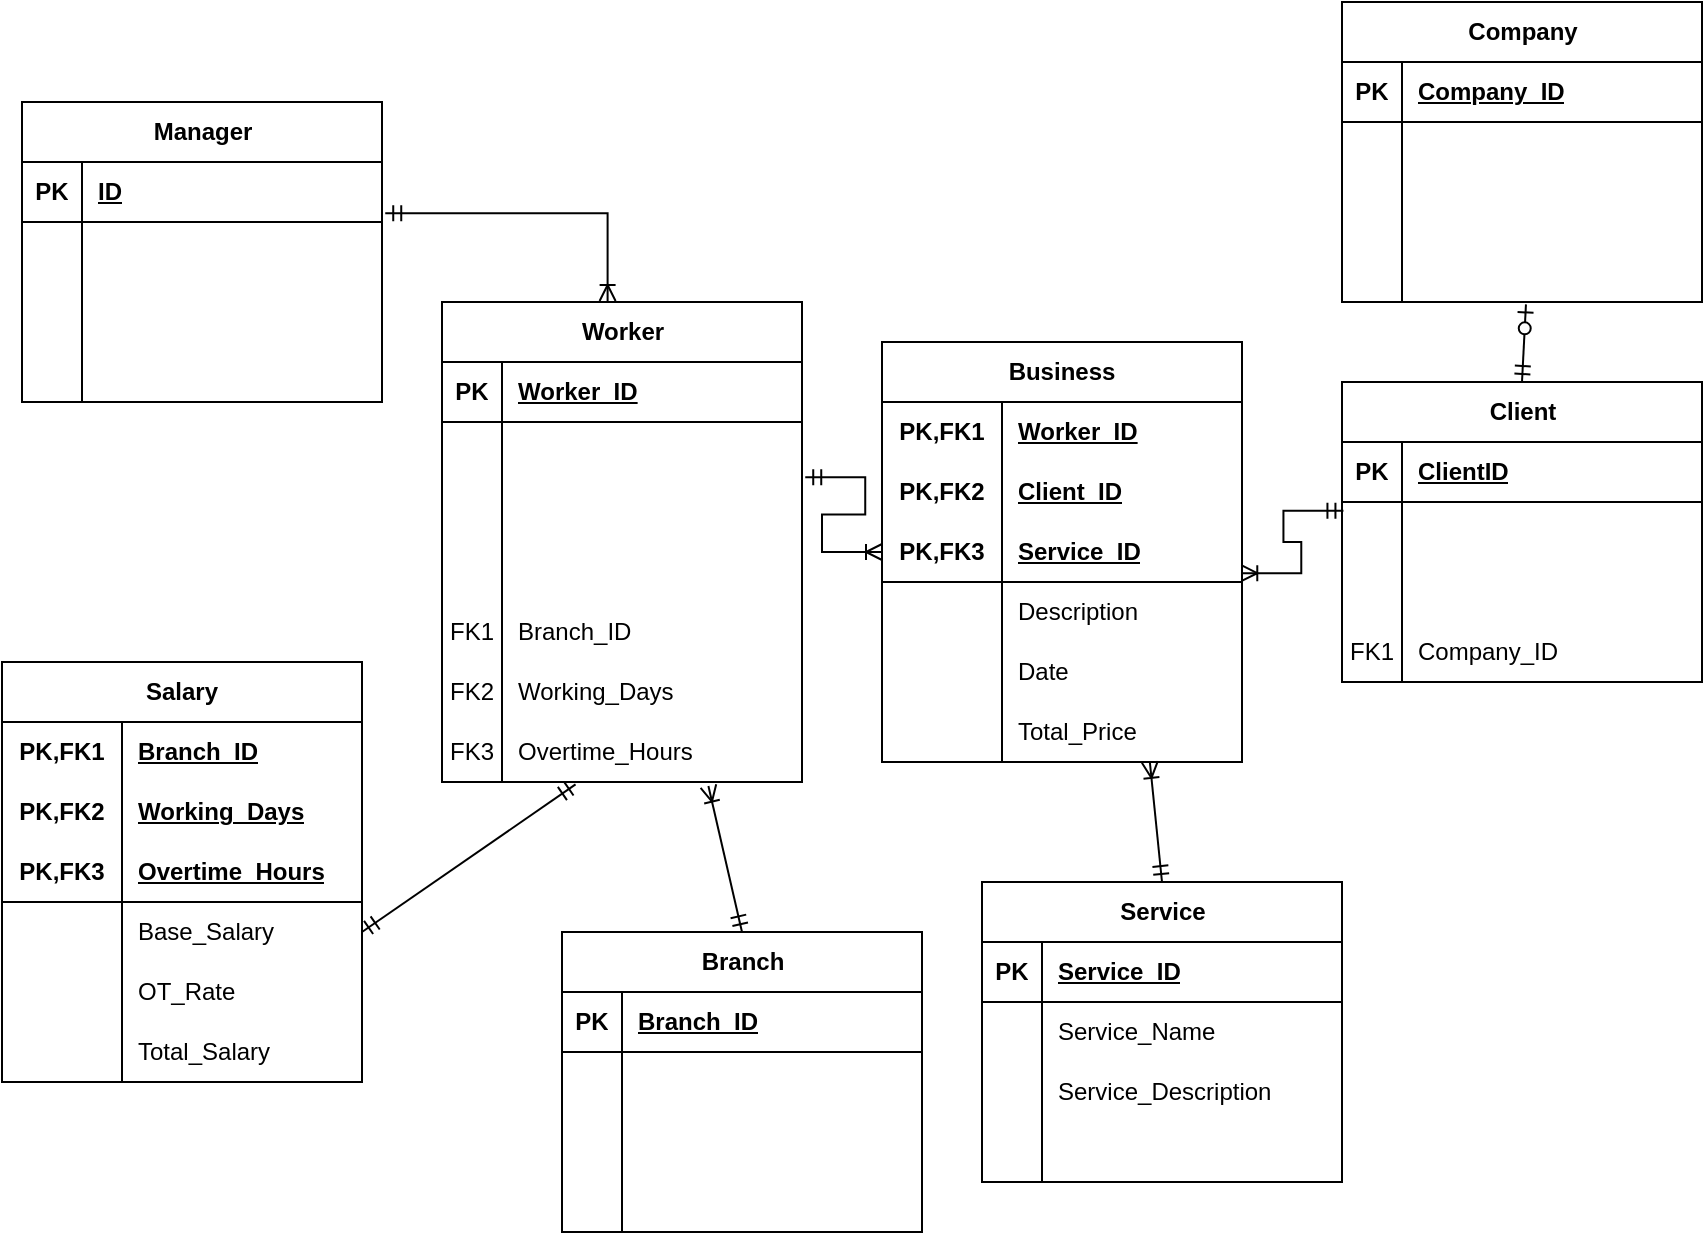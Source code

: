 <mxfile version="24.8.4">
  <diagram name="Page-1" id="Xtu3B8jYzkA0B2iv7Xxa">
    <mxGraphModel dx="1050" dy="522" grid="1" gridSize="10" guides="1" tooltips="1" connect="1" arrows="1" fold="1" page="1" pageScale="1" pageWidth="850" pageHeight="1100" math="0" shadow="0">
      <root>
        <mxCell id="0" />
        <mxCell id="1" parent="0" />
        <mxCell id="BrPfpN-Gfgra5XkNVzmu-1" value="Business" style="shape=table;startSize=30;container=1;collapsible=1;childLayout=tableLayout;fixedRows=1;rowLines=0;fontStyle=1;align=center;resizeLast=1;html=1;whiteSpace=wrap;" vertex="1" parent="1">
          <mxGeometry x="440" y="180" width="180" height="210" as="geometry" />
        </mxCell>
        <mxCell id="BrPfpN-Gfgra5XkNVzmu-2" value="" style="shape=tableRow;horizontal=0;startSize=0;swimlaneHead=0;swimlaneBody=0;fillColor=none;collapsible=0;dropTarget=0;points=[[0,0.5],[1,0.5]];portConstraint=eastwest;top=0;left=0;right=0;bottom=0;html=1;" vertex="1" parent="BrPfpN-Gfgra5XkNVzmu-1">
          <mxGeometry y="30" width="180" height="30" as="geometry" />
        </mxCell>
        <mxCell id="BrPfpN-Gfgra5XkNVzmu-3" value="PK,FK1" style="shape=partialRectangle;connectable=0;fillColor=none;top=0;left=0;bottom=0;right=0;fontStyle=1;overflow=hidden;html=1;whiteSpace=wrap;" vertex="1" parent="BrPfpN-Gfgra5XkNVzmu-2">
          <mxGeometry width="60" height="30" as="geometry">
            <mxRectangle width="60" height="30" as="alternateBounds" />
          </mxGeometry>
        </mxCell>
        <mxCell id="BrPfpN-Gfgra5XkNVzmu-4" value="Worker_ID" style="shape=partialRectangle;connectable=0;fillColor=none;top=0;left=0;bottom=0;right=0;align=left;spacingLeft=6;fontStyle=5;overflow=hidden;html=1;whiteSpace=wrap;" vertex="1" parent="BrPfpN-Gfgra5XkNVzmu-2">
          <mxGeometry x="60" width="120" height="30" as="geometry">
            <mxRectangle width="120" height="30" as="alternateBounds" />
          </mxGeometry>
        </mxCell>
        <mxCell id="BrPfpN-Gfgra5XkNVzmu-27" value="" style="shape=tableRow;horizontal=0;startSize=0;swimlaneHead=0;swimlaneBody=0;fillColor=none;collapsible=0;dropTarget=0;points=[[0,0.5],[1,0.5]];portConstraint=eastwest;top=0;left=0;right=0;bottom=0;html=1;" vertex="1" parent="BrPfpN-Gfgra5XkNVzmu-1">
          <mxGeometry y="60" width="180" height="30" as="geometry" />
        </mxCell>
        <mxCell id="BrPfpN-Gfgra5XkNVzmu-28" value="PK,FK2" style="shape=partialRectangle;connectable=0;fillColor=none;top=0;left=0;bottom=0;right=0;fontStyle=1;overflow=hidden;html=1;whiteSpace=wrap;" vertex="1" parent="BrPfpN-Gfgra5XkNVzmu-27">
          <mxGeometry width="60" height="30" as="geometry">
            <mxRectangle width="60" height="30" as="alternateBounds" />
          </mxGeometry>
        </mxCell>
        <mxCell id="BrPfpN-Gfgra5XkNVzmu-29" value="Client_ID" style="shape=partialRectangle;connectable=0;fillColor=none;top=0;left=0;bottom=0;right=0;align=left;spacingLeft=6;fontStyle=5;overflow=hidden;html=1;whiteSpace=wrap;" vertex="1" parent="BrPfpN-Gfgra5XkNVzmu-27">
          <mxGeometry x="60" width="120" height="30" as="geometry">
            <mxRectangle width="120" height="30" as="alternateBounds" />
          </mxGeometry>
        </mxCell>
        <mxCell id="BrPfpN-Gfgra5XkNVzmu-5" value="" style="shape=tableRow;horizontal=0;startSize=0;swimlaneHead=0;swimlaneBody=0;fillColor=none;collapsible=0;dropTarget=0;points=[[0,0.5],[1,0.5]];portConstraint=eastwest;top=0;left=0;right=0;bottom=1;html=1;" vertex="1" parent="BrPfpN-Gfgra5XkNVzmu-1">
          <mxGeometry y="90" width="180" height="30" as="geometry" />
        </mxCell>
        <mxCell id="BrPfpN-Gfgra5XkNVzmu-6" value="PK,FK3" style="shape=partialRectangle;connectable=0;fillColor=none;top=0;left=0;bottom=0;right=0;fontStyle=1;overflow=hidden;html=1;whiteSpace=wrap;" vertex="1" parent="BrPfpN-Gfgra5XkNVzmu-5">
          <mxGeometry width="60" height="30" as="geometry">
            <mxRectangle width="60" height="30" as="alternateBounds" />
          </mxGeometry>
        </mxCell>
        <mxCell id="BrPfpN-Gfgra5XkNVzmu-7" value="Service_ID" style="shape=partialRectangle;connectable=0;fillColor=none;top=0;left=0;bottom=0;right=0;align=left;spacingLeft=6;fontStyle=5;overflow=hidden;html=1;whiteSpace=wrap;" vertex="1" parent="BrPfpN-Gfgra5XkNVzmu-5">
          <mxGeometry x="60" width="120" height="30" as="geometry">
            <mxRectangle width="120" height="30" as="alternateBounds" />
          </mxGeometry>
        </mxCell>
        <mxCell id="BrPfpN-Gfgra5XkNVzmu-8" value="" style="shape=tableRow;horizontal=0;startSize=0;swimlaneHead=0;swimlaneBody=0;fillColor=none;collapsible=0;dropTarget=0;points=[[0,0.5],[1,0.5]];portConstraint=eastwest;top=0;left=0;right=0;bottom=0;html=1;" vertex="1" parent="BrPfpN-Gfgra5XkNVzmu-1">
          <mxGeometry y="120" width="180" height="30" as="geometry" />
        </mxCell>
        <mxCell id="BrPfpN-Gfgra5XkNVzmu-9" value="" style="shape=partialRectangle;connectable=0;fillColor=none;top=0;left=0;bottom=0;right=0;editable=1;overflow=hidden;html=1;whiteSpace=wrap;" vertex="1" parent="BrPfpN-Gfgra5XkNVzmu-8">
          <mxGeometry width="60" height="30" as="geometry">
            <mxRectangle width="60" height="30" as="alternateBounds" />
          </mxGeometry>
        </mxCell>
        <mxCell id="BrPfpN-Gfgra5XkNVzmu-10" value="Description" style="shape=partialRectangle;connectable=0;fillColor=none;top=0;left=0;bottom=0;right=0;align=left;spacingLeft=6;overflow=hidden;html=1;whiteSpace=wrap;" vertex="1" parent="BrPfpN-Gfgra5XkNVzmu-8">
          <mxGeometry x="60" width="120" height="30" as="geometry">
            <mxRectangle width="120" height="30" as="alternateBounds" />
          </mxGeometry>
        </mxCell>
        <mxCell id="BrPfpN-Gfgra5XkNVzmu-30" value="" style="shape=tableRow;horizontal=0;startSize=0;swimlaneHead=0;swimlaneBody=0;fillColor=none;collapsible=0;dropTarget=0;points=[[0,0.5],[1,0.5]];portConstraint=eastwest;top=0;left=0;right=0;bottom=0;html=1;" vertex="1" parent="BrPfpN-Gfgra5XkNVzmu-1">
          <mxGeometry y="150" width="180" height="30" as="geometry" />
        </mxCell>
        <mxCell id="BrPfpN-Gfgra5XkNVzmu-31" value="" style="shape=partialRectangle;connectable=0;fillColor=none;top=0;left=0;bottom=0;right=0;editable=1;overflow=hidden;html=1;whiteSpace=wrap;" vertex="1" parent="BrPfpN-Gfgra5XkNVzmu-30">
          <mxGeometry width="60" height="30" as="geometry">
            <mxRectangle width="60" height="30" as="alternateBounds" />
          </mxGeometry>
        </mxCell>
        <mxCell id="BrPfpN-Gfgra5XkNVzmu-32" value="Date" style="shape=partialRectangle;connectable=0;fillColor=none;top=0;left=0;bottom=0;right=0;align=left;spacingLeft=6;overflow=hidden;html=1;whiteSpace=wrap;" vertex="1" parent="BrPfpN-Gfgra5XkNVzmu-30">
          <mxGeometry x="60" width="120" height="30" as="geometry">
            <mxRectangle width="120" height="30" as="alternateBounds" />
          </mxGeometry>
        </mxCell>
        <mxCell id="BrPfpN-Gfgra5XkNVzmu-11" value="" style="shape=tableRow;horizontal=0;startSize=0;swimlaneHead=0;swimlaneBody=0;fillColor=none;collapsible=0;dropTarget=0;points=[[0,0.5],[1,0.5]];portConstraint=eastwest;top=0;left=0;right=0;bottom=0;html=1;" vertex="1" parent="BrPfpN-Gfgra5XkNVzmu-1">
          <mxGeometry y="180" width="180" height="30" as="geometry" />
        </mxCell>
        <mxCell id="BrPfpN-Gfgra5XkNVzmu-12" value="" style="shape=partialRectangle;connectable=0;fillColor=none;top=0;left=0;bottom=0;right=0;editable=1;overflow=hidden;html=1;whiteSpace=wrap;" vertex="1" parent="BrPfpN-Gfgra5XkNVzmu-11">
          <mxGeometry width="60" height="30" as="geometry">
            <mxRectangle width="60" height="30" as="alternateBounds" />
          </mxGeometry>
        </mxCell>
        <mxCell id="BrPfpN-Gfgra5XkNVzmu-13" value="Total_Price" style="shape=partialRectangle;connectable=0;fillColor=none;top=0;left=0;bottom=0;right=0;align=left;spacingLeft=6;overflow=hidden;html=1;whiteSpace=wrap;" vertex="1" parent="BrPfpN-Gfgra5XkNVzmu-11">
          <mxGeometry x="60" width="120" height="30" as="geometry">
            <mxRectangle width="120" height="30" as="alternateBounds" />
          </mxGeometry>
        </mxCell>
        <mxCell id="BrPfpN-Gfgra5XkNVzmu-33" value="Service" style="shape=table;startSize=30;container=1;collapsible=1;childLayout=tableLayout;fixedRows=1;rowLines=0;fontStyle=1;align=center;resizeLast=1;html=1;" vertex="1" parent="1">
          <mxGeometry x="490" y="450" width="180" height="150" as="geometry" />
        </mxCell>
        <mxCell id="BrPfpN-Gfgra5XkNVzmu-34" value="" style="shape=tableRow;horizontal=0;startSize=0;swimlaneHead=0;swimlaneBody=0;fillColor=none;collapsible=0;dropTarget=0;points=[[0,0.5],[1,0.5]];portConstraint=eastwest;top=0;left=0;right=0;bottom=1;" vertex="1" parent="BrPfpN-Gfgra5XkNVzmu-33">
          <mxGeometry y="30" width="180" height="30" as="geometry" />
        </mxCell>
        <mxCell id="BrPfpN-Gfgra5XkNVzmu-35" value="PK" style="shape=partialRectangle;connectable=0;fillColor=none;top=0;left=0;bottom=0;right=0;fontStyle=1;overflow=hidden;whiteSpace=wrap;html=1;" vertex="1" parent="BrPfpN-Gfgra5XkNVzmu-34">
          <mxGeometry width="30" height="30" as="geometry">
            <mxRectangle width="30" height="30" as="alternateBounds" />
          </mxGeometry>
        </mxCell>
        <mxCell id="BrPfpN-Gfgra5XkNVzmu-36" value="Service_ID" style="shape=partialRectangle;connectable=0;fillColor=none;top=0;left=0;bottom=0;right=0;align=left;spacingLeft=6;fontStyle=5;overflow=hidden;whiteSpace=wrap;html=1;" vertex="1" parent="BrPfpN-Gfgra5XkNVzmu-34">
          <mxGeometry x="30" width="150" height="30" as="geometry">
            <mxRectangle width="150" height="30" as="alternateBounds" />
          </mxGeometry>
        </mxCell>
        <mxCell id="BrPfpN-Gfgra5XkNVzmu-37" value="" style="shape=tableRow;horizontal=0;startSize=0;swimlaneHead=0;swimlaneBody=0;fillColor=none;collapsible=0;dropTarget=0;points=[[0,0.5],[1,0.5]];portConstraint=eastwest;top=0;left=0;right=0;bottom=0;" vertex="1" parent="BrPfpN-Gfgra5XkNVzmu-33">
          <mxGeometry y="60" width="180" height="30" as="geometry" />
        </mxCell>
        <mxCell id="BrPfpN-Gfgra5XkNVzmu-38" value="" style="shape=partialRectangle;connectable=0;fillColor=none;top=0;left=0;bottom=0;right=0;editable=1;overflow=hidden;whiteSpace=wrap;html=1;" vertex="1" parent="BrPfpN-Gfgra5XkNVzmu-37">
          <mxGeometry width="30" height="30" as="geometry">
            <mxRectangle width="30" height="30" as="alternateBounds" />
          </mxGeometry>
        </mxCell>
        <mxCell id="BrPfpN-Gfgra5XkNVzmu-39" value="Service_Name" style="shape=partialRectangle;connectable=0;fillColor=none;top=0;left=0;bottom=0;right=0;align=left;spacingLeft=6;overflow=hidden;whiteSpace=wrap;html=1;" vertex="1" parent="BrPfpN-Gfgra5XkNVzmu-37">
          <mxGeometry x="30" width="150" height="30" as="geometry">
            <mxRectangle width="150" height="30" as="alternateBounds" />
          </mxGeometry>
        </mxCell>
        <mxCell id="BrPfpN-Gfgra5XkNVzmu-40" value="" style="shape=tableRow;horizontal=0;startSize=0;swimlaneHead=0;swimlaneBody=0;fillColor=none;collapsible=0;dropTarget=0;points=[[0,0.5],[1,0.5]];portConstraint=eastwest;top=0;left=0;right=0;bottom=0;" vertex="1" parent="BrPfpN-Gfgra5XkNVzmu-33">
          <mxGeometry y="90" width="180" height="30" as="geometry" />
        </mxCell>
        <mxCell id="BrPfpN-Gfgra5XkNVzmu-41" value="" style="shape=partialRectangle;connectable=0;fillColor=none;top=0;left=0;bottom=0;right=0;editable=1;overflow=hidden;whiteSpace=wrap;html=1;" vertex="1" parent="BrPfpN-Gfgra5XkNVzmu-40">
          <mxGeometry width="30" height="30" as="geometry">
            <mxRectangle width="30" height="30" as="alternateBounds" />
          </mxGeometry>
        </mxCell>
        <mxCell id="BrPfpN-Gfgra5XkNVzmu-42" value="Service_Description" style="shape=partialRectangle;connectable=0;fillColor=none;top=0;left=0;bottom=0;right=0;align=left;spacingLeft=6;overflow=hidden;whiteSpace=wrap;html=1;" vertex="1" parent="BrPfpN-Gfgra5XkNVzmu-40">
          <mxGeometry x="30" width="150" height="30" as="geometry">
            <mxRectangle width="150" height="30" as="alternateBounds" />
          </mxGeometry>
        </mxCell>
        <mxCell id="BrPfpN-Gfgra5XkNVzmu-43" value="" style="shape=tableRow;horizontal=0;startSize=0;swimlaneHead=0;swimlaneBody=0;fillColor=none;collapsible=0;dropTarget=0;points=[[0,0.5],[1,0.5]];portConstraint=eastwest;top=0;left=0;right=0;bottom=0;" vertex="1" parent="BrPfpN-Gfgra5XkNVzmu-33">
          <mxGeometry y="120" width="180" height="30" as="geometry" />
        </mxCell>
        <mxCell id="BrPfpN-Gfgra5XkNVzmu-44" value="" style="shape=partialRectangle;connectable=0;fillColor=none;top=0;left=0;bottom=0;right=0;editable=1;overflow=hidden;whiteSpace=wrap;html=1;" vertex="1" parent="BrPfpN-Gfgra5XkNVzmu-43">
          <mxGeometry width="30" height="30" as="geometry">
            <mxRectangle width="30" height="30" as="alternateBounds" />
          </mxGeometry>
        </mxCell>
        <mxCell id="BrPfpN-Gfgra5XkNVzmu-45" value="" style="shape=partialRectangle;connectable=0;fillColor=none;top=0;left=0;bottom=0;right=0;align=left;spacingLeft=6;overflow=hidden;whiteSpace=wrap;html=1;" vertex="1" parent="BrPfpN-Gfgra5XkNVzmu-43">
          <mxGeometry x="30" width="150" height="30" as="geometry">
            <mxRectangle width="150" height="30" as="alternateBounds" />
          </mxGeometry>
        </mxCell>
        <mxCell id="BrPfpN-Gfgra5XkNVzmu-46" value="Worker" style="shape=table;startSize=30;container=1;collapsible=1;childLayout=tableLayout;fixedRows=1;rowLines=0;fontStyle=1;align=center;resizeLast=1;html=1;" vertex="1" parent="1">
          <mxGeometry x="220" y="160" width="180" height="240" as="geometry" />
        </mxCell>
        <mxCell id="BrPfpN-Gfgra5XkNVzmu-47" value="" style="shape=tableRow;horizontal=0;startSize=0;swimlaneHead=0;swimlaneBody=0;fillColor=none;collapsible=0;dropTarget=0;points=[[0,0.5],[1,0.5]];portConstraint=eastwest;top=0;left=0;right=0;bottom=1;" vertex="1" parent="BrPfpN-Gfgra5XkNVzmu-46">
          <mxGeometry y="30" width="180" height="30" as="geometry" />
        </mxCell>
        <mxCell id="BrPfpN-Gfgra5XkNVzmu-48" value="PK" style="shape=partialRectangle;connectable=0;fillColor=none;top=0;left=0;bottom=0;right=0;fontStyle=1;overflow=hidden;whiteSpace=wrap;html=1;" vertex="1" parent="BrPfpN-Gfgra5XkNVzmu-47">
          <mxGeometry width="30" height="30" as="geometry">
            <mxRectangle width="30" height="30" as="alternateBounds" />
          </mxGeometry>
        </mxCell>
        <mxCell id="BrPfpN-Gfgra5XkNVzmu-49" value="Worker_ID" style="shape=partialRectangle;connectable=0;fillColor=none;top=0;left=0;bottom=0;right=0;align=left;spacingLeft=6;fontStyle=5;overflow=hidden;whiteSpace=wrap;html=1;" vertex="1" parent="BrPfpN-Gfgra5XkNVzmu-47">
          <mxGeometry x="30" width="150" height="30" as="geometry">
            <mxRectangle width="150" height="30" as="alternateBounds" />
          </mxGeometry>
        </mxCell>
        <mxCell id="BrPfpN-Gfgra5XkNVzmu-50" value="" style="shape=tableRow;horizontal=0;startSize=0;swimlaneHead=0;swimlaneBody=0;fillColor=none;collapsible=0;dropTarget=0;points=[[0,0.5],[1,0.5]];portConstraint=eastwest;top=0;left=0;right=0;bottom=0;" vertex="1" parent="BrPfpN-Gfgra5XkNVzmu-46">
          <mxGeometry y="60" width="180" height="30" as="geometry" />
        </mxCell>
        <mxCell id="BrPfpN-Gfgra5XkNVzmu-51" value="" style="shape=partialRectangle;connectable=0;fillColor=none;top=0;left=0;bottom=0;right=0;editable=1;overflow=hidden;whiteSpace=wrap;html=1;" vertex="1" parent="BrPfpN-Gfgra5XkNVzmu-50">
          <mxGeometry width="30" height="30" as="geometry">
            <mxRectangle width="30" height="30" as="alternateBounds" />
          </mxGeometry>
        </mxCell>
        <mxCell id="BrPfpN-Gfgra5XkNVzmu-52" value="" style="shape=partialRectangle;connectable=0;fillColor=none;top=0;left=0;bottom=0;right=0;align=left;spacingLeft=6;overflow=hidden;whiteSpace=wrap;html=1;" vertex="1" parent="BrPfpN-Gfgra5XkNVzmu-50">
          <mxGeometry x="30" width="150" height="30" as="geometry">
            <mxRectangle width="150" height="30" as="alternateBounds" />
          </mxGeometry>
        </mxCell>
        <mxCell id="BrPfpN-Gfgra5XkNVzmu-73" value="" style="shape=tableRow;horizontal=0;startSize=0;swimlaneHead=0;swimlaneBody=0;fillColor=none;collapsible=0;dropTarget=0;points=[[0,0.5],[1,0.5]];portConstraint=eastwest;top=0;left=0;right=0;bottom=0;" vertex="1" parent="BrPfpN-Gfgra5XkNVzmu-46">
          <mxGeometry y="90" width="180" height="30" as="geometry" />
        </mxCell>
        <mxCell id="BrPfpN-Gfgra5XkNVzmu-74" value="" style="shape=partialRectangle;connectable=0;fillColor=none;top=0;left=0;bottom=0;right=0;editable=1;overflow=hidden;whiteSpace=wrap;html=1;" vertex="1" parent="BrPfpN-Gfgra5XkNVzmu-73">
          <mxGeometry width="30" height="30" as="geometry">
            <mxRectangle width="30" height="30" as="alternateBounds" />
          </mxGeometry>
        </mxCell>
        <mxCell id="BrPfpN-Gfgra5XkNVzmu-75" value="" style="shape=partialRectangle;connectable=0;fillColor=none;top=0;left=0;bottom=0;right=0;align=left;spacingLeft=6;overflow=hidden;whiteSpace=wrap;html=1;" vertex="1" parent="BrPfpN-Gfgra5XkNVzmu-73">
          <mxGeometry x="30" width="150" height="30" as="geometry">
            <mxRectangle width="150" height="30" as="alternateBounds" />
          </mxGeometry>
        </mxCell>
        <mxCell id="BrPfpN-Gfgra5XkNVzmu-53" value="" style="shape=tableRow;horizontal=0;startSize=0;swimlaneHead=0;swimlaneBody=0;fillColor=none;collapsible=0;dropTarget=0;points=[[0,0.5],[1,0.5]];portConstraint=eastwest;top=0;left=0;right=0;bottom=0;" vertex="1" parent="BrPfpN-Gfgra5XkNVzmu-46">
          <mxGeometry y="120" width="180" height="30" as="geometry" />
        </mxCell>
        <mxCell id="BrPfpN-Gfgra5XkNVzmu-54" value="" style="shape=partialRectangle;connectable=0;fillColor=none;top=0;left=0;bottom=0;right=0;editable=1;overflow=hidden;whiteSpace=wrap;html=1;" vertex="1" parent="BrPfpN-Gfgra5XkNVzmu-53">
          <mxGeometry width="30" height="30" as="geometry">
            <mxRectangle width="30" height="30" as="alternateBounds" />
          </mxGeometry>
        </mxCell>
        <mxCell id="BrPfpN-Gfgra5XkNVzmu-55" value="" style="shape=partialRectangle;connectable=0;fillColor=none;top=0;left=0;bottom=0;right=0;align=left;spacingLeft=6;overflow=hidden;whiteSpace=wrap;html=1;" vertex="1" parent="BrPfpN-Gfgra5XkNVzmu-53">
          <mxGeometry x="30" width="150" height="30" as="geometry">
            <mxRectangle width="150" height="30" as="alternateBounds" />
          </mxGeometry>
        </mxCell>
        <mxCell id="BrPfpN-Gfgra5XkNVzmu-56" value="" style="shape=tableRow;horizontal=0;startSize=0;swimlaneHead=0;swimlaneBody=0;fillColor=none;collapsible=0;dropTarget=0;points=[[0,0.5],[1,0.5]];portConstraint=eastwest;top=0;left=0;right=0;bottom=0;" vertex="1" parent="BrPfpN-Gfgra5XkNVzmu-46">
          <mxGeometry y="150" width="180" height="30" as="geometry" />
        </mxCell>
        <mxCell id="BrPfpN-Gfgra5XkNVzmu-57" value="FK1" style="shape=partialRectangle;connectable=0;fillColor=none;top=0;left=0;bottom=0;right=0;editable=1;overflow=hidden;whiteSpace=wrap;html=1;" vertex="1" parent="BrPfpN-Gfgra5XkNVzmu-56">
          <mxGeometry width="30" height="30" as="geometry">
            <mxRectangle width="30" height="30" as="alternateBounds" />
          </mxGeometry>
        </mxCell>
        <mxCell id="BrPfpN-Gfgra5XkNVzmu-58" value="Branch_ID" style="shape=partialRectangle;connectable=0;fillColor=none;top=0;left=0;bottom=0;right=0;align=left;spacingLeft=6;overflow=hidden;whiteSpace=wrap;html=1;" vertex="1" parent="BrPfpN-Gfgra5XkNVzmu-56">
          <mxGeometry x="30" width="150" height="30" as="geometry">
            <mxRectangle width="150" height="30" as="alternateBounds" />
          </mxGeometry>
        </mxCell>
        <mxCell id="BrPfpN-Gfgra5XkNVzmu-76" value="" style="shape=tableRow;horizontal=0;startSize=0;swimlaneHead=0;swimlaneBody=0;fillColor=none;collapsible=0;dropTarget=0;points=[[0,0.5],[1,0.5]];portConstraint=eastwest;top=0;left=0;right=0;bottom=0;" vertex="1" parent="BrPfpN-Gfgra5XkNVzmu-46">
          <mxGeometry y="180" width="180" height="30" as="geometry" />
        </mxCell>
        <mxCell id="BrPfpN-Gfgra5XkNVzmu-77" value="FK2" style="shape=partialRectangle;connectable=0;fillColor=none;top=0;left=0;bottom=0;right=0;editable=1;overflow=hidden;whiteSpace=wrap;html=1;" vertex="1" parent="BrPfpN-Gfgra5XkNVzmu-76">
          <mxGeometry width="30" height="30" as="geometry">
            <mxRectangle width="30" height="30" as="alternateBounds" />
          </mxGeometry>
        </mxCell>
        <mxCell id="BrPfpN-Gfgra5XkNVzmu-78" value="Working_Days" style="shape=partialRectangle;connectable=0;fillColor=none;top=0;left=0;bottom=0;right=0;align=left;spacingLeft=6;overflow=hidden;whiteSpace=wrap;html=1;" vertex="1" parent="BrPfpN-Gfgra5XkNVzmu-76">
          <mxGeometry x="30" width="150" height="30" as="geometry">
            <mxRectangle width="150" height="30" as="alternateBounds" />
          </mxGeometry>
        </mxCell>
        <mxCell id="BrPfpN-Gfgra5XkNVzmu-79" value="" style="shape=tableRow;horizontal=0;startSize=0;swimlaneHead=0;swimlaneBody=0;fillColor=none;collapsible=0;dropTarget=0;points=[[0,0.5],[1,0.5]];portConstraint=eastwest;top=0;left=0;right=0;bottom=0;" vertex="1" parent="BrPfpN-Gfgra5XkNVzmu-46">
          <mxGeometry y="210" width="180" height="30" as="geometry" />
        </mxCell>
        <mxCell id="BrPfpN-Gfgra5XkNVzmu-80" value="FK3" style="shape=partialRectangle;connectable=0;fillColor=none;top=0;left=0;bottom=0;right=0;editable=1;overflow=hidden;whiteSpace=wrap;html=1;" vertex="1" parent="BrPfpN-Gfgra5XkNVzmu-79">
          <mxGeometry width="30" height="30" as="geometry">
            <mxRectangle width="30" height="30" as="alternateBounds" />
          </mxGeometry>
        </mxCell>
        <mxCell id="BrPfpN-Gfgra5XkNVzmu-81" value="Overtime_Hours" style="shape=partialRectangle;connectable=0;fillColor=none;top=0;left=0;bottom=0;right=0;align=left;spacingLeft=6;overflow=hidden;whiteSpace=wrap;html=1;" vertex="1" parent="BrPfpN-Gfgra5XkNVzmu-79">
          <mxGeometry x="30" width="150" height="30" as="geometry">
            <mxRectangle width="150" height="30" as="alternateBounds" />
          </mxGeometry>
        </mxCell>
        <mxCell id="BrPfpN-Gfgra5XkNVzmu-59" value="Branch" style="shape=table;startSize=30;container=1;collapsible=1;childLayout=tableLayout;fixedRows=1;rowLines=0;fontStyle=1;align=center;resizeLast=1;html=1;" vertex="1" parent="1">
          <mxGeometry x="280" y="475" width="180" height="150" as="geometry" />
        </mxCell>
        <mxCell id="BrPfpN-Gfgra5XkNVzmu-60" value="" style="shape=tableRow;horizontal=0;startSize=0;swimlaneHead=0;swimlaneBody=0;fillColor=none;collapsible=0;dropTarget=0;points=[[0,0.5],[1,0.5]];portConstraint=eastwest;top=0;left=0;right=0;bottom=1;" vertex="1" parent="BrPfpN-Gfgra5XkNVzmu-59">
          <mxGeometry y="30" width="180" height="30" as="geometry" />
        </mxCell>
        <mxCell id="BrPfpN-Gfgra5XkNVzmu-61" value="PK" style="shape=partialRectangle;connectable=0;fillColor=none;top=0;left=0;bottom=0;right=0;fontStyle=1;overflow=hidden;whiteSpace=wrap;html=1;" vertex="1" parent="BrPfpN-Gfgra5XkNVzmu-60">
          <mxGeometry width="30" height="30" as="geometry">
            <mxRectangle width="30" height="30" as="alternateBounds" />
          </mxGeometry>
        </mxCell>
        <mxCell id="BrPfpN-Gfgra5XkNVzmu-62" value="Branch_ID" style="shape=partialRectangle;connectable=0;fillColor=none;top=0;left=0;bottom=0;right=0;align=left;spacingLeft=6;fontStyle=5;overflow=hidden;whiteSpace=wrap;html=1;" vertex="1" parent="BrPfpN-Gfgra5XkNVzmu-60">
          <mxGeometry x="30" width="150" height="30" as="geometry">
            <mxRectangle width="150" height="30" as="alternateBounds" />
          </mxGeometry>
        </mxCell>
        <mxCell id="BrPfpN-Gfgra5XkNVzmu-63" value="" style="shape=tableRow;horizontal=0;startSize=0;swimlaneHead=0;swimlaneBody=0;fillColor=none;collapsible=0;dropTarget=0;points=[[0,0.5],[1,0.5]];portConstraint=eastwest;top=0;left=0;right=0;bottom=0;" vertex="1" parent="BrPfpN-Gfgra5XkNVzmu-59">
          <mxGeometry y="60" width="180" height="30" as="geometry" />
        </mxCell>
        <mxCell id="BrPfpN-Gfgra5XkNVzmu-64" value="" style="shape=partialRectangle;connectable=0;fillColor=none;top=0;left=0;bottom=0;right=0;editable=1;overflow=hidden;whiteSpace=wrap;html=1;" vertex="1" parent="BrPfpN-Gfgra5XkNVzmu-63">
          <mxGeometry width="30" height="30" as="geometry">
            <mxRectangle width="30" height="30" as="alternateBounds" />
          </mxGeometry>
        </mxCell>
        <mxCell id="BrPfpN-Gfgra5XkNVzmu-65" value="" style="shape=partialRectangle;connectable=0;fillColor=none;top=0;left=0;bottom=0;right=0;align=left;spacingLeft=6;overflow=hidden;whiteSpace=wrap;html=1;" vertex="1" parent="BrPfpN-Gfgra5XkNVzmu-63">
          <mxGeometry x="30" width="150" height="30" as="geometry">
            <mxRectangle width="150" height="30" as="alternateBounds" />
          </mxGeometry>
        </mxCell>
        <mxCell id="BrPfpN-Gfgra5XkNVzmu-66" value="" style="shape=tableRow;horizontal=0;startSize=0;swimlaneHead=0;swimlaneBody=0;fillColor=none;collapsible=0;dropTarget=0;points=[[0,0.5],[1,0.5]];portConstraint=eastwest;top=0;left=0;right=0;bottom=0;" vertex="1" parent="BrPfpN-Gfgra5XkNVzmu-59">
          <mxGeometry y="90" width="180" height="30" as="geometry" />
        </mxCell>
        <mxCell id="BrPfpN-Gfgra5XkNVzmu-67" value="" style="shape=partialRectangle;connectable=0;fillColor=none;top=0;left=0;bottom=0;right=0;editable=1;overflow=hidden;whiteSpace=wrap;html=1;" vertex="1" parent="BrPfpN-Gfgra5XkNVzmu-66">
          <mxGeometry width="30" height="30" as="geometry">
            <mxRectangle width="30" height="30" as="alternateBounds" />
          </mxGeometry>
        </mxCell>
        <mxCell id="BrPfpN-Gfgra5XkNVzmu-68" value="" style="shape=partialRectangle;connectable=0;fillColor=none;top=0;left=0;bottom=0;right=0;align=left;spacingLeft=6;overflow=hidden;whiteSpace=wrap;html=1;" vertex="1" parent="BrPfpN-Gfgra5XkNVzmu-66">
          <mxGeometry x="30" width="150" height="30" as="geometry">
            <mxRectangle width="150" height="30" as="alternateBounds" />
          </mxGeometry>
        </mxCell>
        <mxCell id="BrPfpN-Gfgra5XkNVzmu-69" value="" style="shape=tableRow;horizontal=0;startSize=0;swimlaneHead=0;swimlaneBody=0;fillColor=none;collapsible=0;dropTarget=0;points=[[0,0.5],[1,0.5]];portConstraint=eastwest;top=0;left=0;right=0;bottom=0;" vertex="1" parent="BrPfpN-Gfgra5XkNVzmu-59">
          <mxGeometry y="120" width="180" height="30" as="geometry" />
        </mxCell>
        <mxCell id="BrPfpN-Gfgra5XkNVzmu-70" value="" style="shape=partialRectangle;connectable=0;fillColor=none;top=0;left=0;bottom=0;right=0;editable=1;overflow=hidden;whiteSpace=wrap;html=1;" vertex="1" parent="BrPfpN-Gfgra5XkNVzmu-69">
          <mxGeometry width="30" height="30" as="geometry">
            <mxRectangle width="30" height="30" as="alternateBounds" />
          </mxGeometry>
        </mxCell>
        <mxCell id="BrPfpN-Gfgra5XkNVzmu-71" value="" style="shape=partialRectangle;connectable=0;fillColor=none;top=0;left=0;bottom=0;right=0;align=left;spacingLeft=6;overflow=hidden;whiteSpace=wrap;html=1;" vertex="1" parent="BrPfpN-Gfgra5XkNVzmu-69">
          <mxGeometry x="30" width="150" height="30" as="geometry">
            <mxRectangle width="150" height="30" as="alternateBounds" />
          </mxGeometry>
        </mxCell>
        <mxCell id="BrPfpN-Gfgra5XkNVzmu-82" value="Salary" style="shape=table;startSize=30;container=1;collapsible=1;childLayout=tableLayout;fixedRows=1;rowLines=0;fontStyle=1;align=center;resizeLast=1;html=1;whiteSpace=wrap;" vertex="1" parent="1">
          <mxGeometry y="340" width="180" height="210" as="geometry" />
        </mxCell>
        <mxCell id="BrPfpN-Gfgra5XkNVzmu-83" value="" style="shape=tableRow;horizontal=0;startSize=0;swimlaneHead=0;swimlaneBody=0;fillColor=none;collapsible=0;dropTarget=0;points=[[0,0.5],[1,0.5]];portConstraint=eastwest;top=0;left=0;right=0;bottom=0;html=1;" vertex="1" parent="BrPfpN-Gfgra5XkNVzmu-82">
          <mxGeometry y="30" width="180" height="30" as="geometry" />
        </mxCell>
        <mxCell id="BrPfpN-Gfgra5XkNVzmu-84" value="PK,FK1" style="shape=partialRectangle;connectable=0;fillColor=none;top=0;left=0;bottom=0;right=0;fontStyle=1;overflow=hidden;html=1;whiteSpace=wrap;" vertex="1" parent="BrPfpN-Gfgra5XkNVzmu-83">
          <mxGeometry width="60" height="30" as="geometry">
            <mxRectangle width="60" height="30" as="alternateBounds" />
          </mxGeometry>
        </mxCell>
        <mxCell id="BrPfpN-Gfgra5XkNVzmu-85" value="Branch_ID" style="shape=partialRectangle;connectable=0;fillColor=none;top=0;left=0;bottom=0;right=0;align=left;spacingLeft=6;fontStyle=5;overflow=hidden;html=1;whiteSpace=wrap;" vertex="1" parent="BrPfpN-Gfgra5XkNVzmu-83">
          <mxGeometry x="60" width="120" height="30" as="geometry">
            <mxRectangle width="120" height="30" as="alternateBounds" />
          </mxGeometry>
        </mxCell>
        <mxCell id="BrPfpN-Gfgra5XkNVzmu-86" value="" style="shape=tableRow;horizontal=0;startSize=0;swimlaneHead=0;swimlaneBody=0;fillColor=none;collapsible=0;dropTarget=0;points=[[0,0.5],[1,0.5]];portConstraint=eastwest;top=0;left=0;right=0;bottom=0;html=1;" vertex="1" parent="BrPfpN-Gfgra5XkNVzmu-82">
          <mxGeometry y="60" width="180" height="30" as="geometry" />
        </mxCell>
        <mxCell id="BrPfpN-Gfgra5XkNVzmu-87" value="PK,FK2" style="shape=partialRectangle;connectable=0;fillColor=none;top=0;left=0;bottom=0;right=0;fontStyle=1;overflow=hidden;html=1;whiteSpace=wrap;" vertex="1" parent="BrPfpN-Gfgra5XkNVzmu-86">
          <mxGeometry width="60" height="30" as="geometry">
            <mxRectangle width="60" height="30" as="alternateBounds" />
          </mxGeometry>
        </mxCell>
        <mxCell id="BrPfpN-Gfgra5XkNVzmu-88" value="Working_Days" style="shape=partialRectangle;connectable=0;fillColor=none;top=0;left=0;bottom=0;right=0;align=left;spacingLeft=6;fontStyle=5;overflow=hidden;html=1;whiteSpace=wrap;" vertex="1" parent="BrPfpN-Gfgra5XkNVzmu-86">
          <mxGeometry x="60" width="120" height="30" as="geometry">
            <mxRectangle width="120" height="30" as="alternateBounds" />
          </mxGeometry>
        </mxCell>
        <mxCell id="BrPfpN-Gfgra5XkNVzmu-89" value="" style="shape=tableRow;horizontal=0;startSize=0;swimlaneHead=0;swimlaneBody=0;fillColor=none;collapsible=0;dropTarget=0;points=[[0,0.5],[1,0.5]];portConstraint=eastwest;top=0;left=0;right=0;bottom=1;html=1;" vertex="1" parent="BrPfpN-Gfgra5XkNVzmu-82">
          <mxGeometry y="90" width="180" height="30" as="geometry" />
        </mxCell>
        <mxCell id="BrPfpN-Gfgra5XkNVzmu-90" value="PK,FK3" style="shape=partialRectangle;connectable=0;fillColor=none;top=0;left=0;bottom=0;right=0;fontStyle=1;overflow=hidden;html=1;whiteSpace=wrap;" vertex="1" parent="BrPfpN-Gfgra5XkNVzmu-89">
          <mxGeometry width="60" height="30" as="geometry">
            <mxRectangle width="60" height="30" as="alternateBounds" />
          </mxGeometry>
        </mxCell>
        <mxCell id="BrPfpN-Gfgra5XkNVzmu-91" value="Overtime_Hours" style="shape=partialRectangle;connectable=0;fillColor=none;top=0;left=0;bottom=0;right=0;align=left;spacingLeft=6;fontStyle=5;overflow=hidden;html=1;whiteSpace=wrap;" vertex="1" parent="BrPfpN-Gfgra5XkNVzmu-89">
          <mxGeometry x="60" width="120" height="30" as="geometry">
            <mxRectangle width="120" height="30" as="alternateBounds" />
          </mxGeometry>
        </mxCell>
        <mxCell id="BrPfpN-Gfgra5XkNVzmu-92" value="" style="shape=tableRow;horizontal=0;startSize=0;swimlaneHead=0;swimlaneBody=0;fillColor=none;collapsible=0;dropTarget=0;points=[[0,0.5],[1,0.5]];portConstraint=eastwest;top=0;left=0;right=0;bottom=0;html=1;" vertex="1" parent="BrPfpN-Gfgra5XkNVzmu-82">
          <mxGeometry y="120" width="180" height="30" as="geometry" />
        </mxCell>
        <mxCell id="BrPfpN-Gfgra5XkNVzmu-93" value="" style="shape=partialRectangle;connectable=0;fillColor=none;top=0;left=0;bottom=0;right=0;editable=1;overflow=hidden;html=1;whiteSpace=wrap;" vertex="1" parent="BrPfpN-Gfgra5XkNVzmu-92">
          <mxGeometry width="60" height="30" as="geometry">
            <mxRectangle width="60" height="30" as="alternateBounds" />
          </mxGeometry>
        </mxCell>
        <mxCell id="BrPfpN-Gfgra5XkNVzmu-94" value="Base_Salary" style="shape=partialRectangle;connectable=0;fillColor=none;top=0;left=0;bottom=0;right=0;align=left;spacingLeft=6;overflow=hidden;html=1;whiteSpace=wrap;" vertex="1" parent="BrPfpN-Gfgra5XkNVzmu-92">
          <mxGeometry x="60" width="120" height="30" as="geometry">
            <mxRectangle width="120" height="30" as="alternateBounds" />
          </mxGeometry>
        </mxCell>
        <mxCell id="BrPfpN-Gfgra5XkNVzmu-95" value="" style="shape=tableRow;horizontal=0;startSize=0;swimlaneHead=0;swimlaneBody=0;fillColor=none;collapsible=0;dropTarget=0;points=[[0,0.5],[1,0.5]];portConstraint=eastwest;top=0;left=0;right=0;bottom=0;html=1;" vertex="1" parent="BrPfpN-Gfgra5XkNVzmu-82">
          <mxGeometry y="150" width="180" height="30" as="geometry" />
        </mxCell>
        <mxCell id="BrPfpN-Gfgra5XkNVzmu-96" value="" style="shape=partialRectangle;connectable=0;fillColor=none;top=0;left=0;bottom=0;right=0;editable=1;overflow=hidden;html=1;whiteSpace=wrap;" vertex="1" parent="BrPfpN-Gfgra5XkNVzmu-95">
          <mxGeometry width="60" height="30" as="geometry">
            <mxRectangle width="60" height="30" as="alternateBounds" />
          </mxGeometry>
        </mxCell>
        <mxCell id="BrPfpN-Gfgra5XkNVzmu-97" value="OT_Rate" style="shape=partialRectangle;connectable=0;fillColor=none;top=0;left=0;bottom=0;right=0;align=left;spacingLeft=6;overflow=hidden;html=1;whiteSpace=wrap;" vertex="1" parent="BrPfpN-Gfgra5XkNVzmu-95">
          <mxGeometry x="60" width="120" height="30" as="geometry">
            <mxRectangle width="120" height="30" as="alternateBounds" />
          </mxGeometry>
        </mxCell>
        <mxCell id="BrPfpN-Gfgra5XkNVzmu-98" value="" style="shape=tableRow;horizontal=0;startSize=0;swimlaneHead=0;swimlaneBody=0;fillColor=none;collapsible=0;dropTarget=0;points=[[0,0.5],[1,0.5]];portConstraint=eastwest;top=0;left=0;right=0;bottom=0;html=1;" vertex="1" parent="BrPfpN-Gfgra5XkNVzmu-82">
          <mxGeometry y="180" width="180" height="30" as="geometry" />
        </mxCell>
        <mxCell id="BrPfpN-Gfgra5XkNVzmu-99" value="" style="shape=partialRectangle;connectable=0;fillColor=none;top=0;left=0;bottom=0;right=0;editable=1;overflow=hidden;html=1;whiteSpace=wrap;" vertex="1" parent="BrPfpN-Gfgra5XkNVzmu-98">
          <mxGeometry width="60" height="30" as="geometry">
            <mxRectangle width="60" height="30" as="alternateBounds" />
          </mxGeometry>
        </mxCell>
        <mxCell id="BrPfpN-Gfgra5XkNVzmu-100" value="Total_Salary" style="shape=partialRectangle;connectable=0;fillColor=none;top=0;left=0;bottom=0;right=0;align=left;spacingLeft=6;overflow=hidden;html=1;whiteSpace=wrap;" vertex="1" parent="BrPfpN-Gfgra5XkNVzmu-98">
          <mxGeometry x="60" width="120" height="30" as="geometry">
            <mxRectangle width="120" height="30" as="alternateBounds" />
          </mxGeometry>
        </mxCell>
        <mxCell id="BrPfpN-Gfgra5XkNVzmu-101" value="Manager" style="shape=table;startSize=30;container=1;collapsible=1;childLayout=tableLayout;fixedRows=1;rowLines=0;fontStyle=1;align=center;resizeLast=1;html=1;" vertex="1" parent="1">
          <mxGeometry x="10" y="60" width="180" height="150" as="geometry" />
        </mxCell>
        <mxCell id="BrPfpN-Gfgra5XkNVzmu-102" value="" style="shape=tableRow;horizontal=0;startSize=0;swimlaneHead=0;swimlaneBody=0;fillColor=none;collapsible=0;dropTarget=0;points=[[0,0.5],[1,0.5]];portConstraint=eastwest;top=0;left=0;right=0;bottom=1;" vertex="1" parent="BrPfpN-Gfgra5XkNVzmu-101">
          <mxGeometry y="30" width="180" height="30" as="geometry" />
        </mxCell>
        <mxCell id="BrPfpN-Gfgra5XkNVzmu-103" value="PK" style="shape=partialRectangle;connectable=0;fillColor=none;top=0;left=0;bottom=0;right=0;fontStyle=1;overflow=hidden;whiteSpace=wrap;html=1;" vertex="1" parent="BrPfpN-Gfgra5XkNVzmu-102">
          <mxGeometry width="30" height="30" as="geometry">
            <mxRectangle width="30" height="30" as="alternateBounds" />
          </mxGeometry>
        </mxCell>
        <mxCell id="BrPfpN-Gfgra5XkNVzmu-104" value="ID" style="shape=partialRectangle;connectable=0;fillColor=none;top=0;left=0;bottom=0;right=0;align=left;spacingLeft=6;fontStyle=5;overflow=hidden;whiteSpace=wrap;html=1;" vertex="1" parent="BrPfpN-Gfgra5XkNVzmu-102">
          <mxGeometry x="30" width="150" height="30" as="geometry">
            <mxRectangle width="150" height="30" as="alternateBounds" />
          </mxGeometry>
        </mxCell>
        <mxCell id="BrPfpN-Gfgra5XkNVzmu-105" value="" style="shape=tableRow;horizontal=0;startSize=0;swimlaneHead=0;swimlaneBody=0;fillColor=none;collapsible=0;dropTarget=0;points=[[0,0.5],[1,0.5]];portConstraint=eastwest;top=0;left=0;right=0;bottom=0;" vertex="1" parent="BrPfpN-Gfgra5XkNVzmu-101">
          <mxGeometry y="60" width="180" height="30" as="geometry" />
        </mxCell>
        <mxCell id="BrPfpN-Gfgra5XkNVzmu-106" value="" style="shape=partialRectangle;connectable=0;fillColor=none;top=0;left=0;bottom=0;right=0;editable=1;overflow=hidden;whiteSpace=wrap;html=1;" vertex="1" parent="BrPfpN-Gfgra5XkNVzmu-105">
          <mxGeometry width="30" height="30" as="geometry">
            <mxRectangle width="30" height="30" as="alternateBounds" />
          </mxGeometry>
        </mxCell>
        <mxCell id="BrPfpN-Gfgra5XkNVzmu-107" value="" style="shape=partialRectangle;connectable=0;fillColor=none;top=0;left=0;bottom=0;right=0;align=left;spacingLeft=6;overflow=hidden;whiteSpace=wrap;html=1;" vertex="1" parent="BrPfpN-Gfgra5XkNVzmu-105">
          <mxGeometry x="30" width="150" height="30" as="geometry">
            <mxRectangle width="150" height="30" as="alternateBounds" />
          </mxGeometry>
        </mxCell>
        <mxCell id="BrPfpN-Gfgra5XkNVzmu-108" value="" style="shape=tableRow;horizontal=0;startSize=0;swimlaneHead=0;swimlaneBody=0;fillColor=none;collapsible=0;dropTarget=0;points=[[0,0.5],[1,0.5]];portConstraint=eastwest;top=0;left=0;right=0;bottom=0;" vertex="1" parent="BrPfpN-Gfgra5XkNVzmu-101">
          <mxGeometry y="90" width="180" height="30" as="geometry" />
        </mxCell>
        <mxCell id="BrPfpN-Gfgra5XkNVzmu-109" value="" style="shape=partialRectangle;connectable=0;fillColor=none;top=0;left=0;bottom=0;right=0;editable=1;overflow=hidden;whiteSpace=wrap;html=1;" vertex="1" parent="BrPfpN-Gfgra5XkNVzmu-108">
          <mxGeometry width="30" height="30" as="geometry">
            <mxRectangle width="30" height="30" as="alternateBounds" />
          </mxGeometry>
        </mxCell>
        <mxCell id="BrPfpN-Gfgra5XkNVzmu-110" value="" style="shape=partialRectangle;connectable=0;fillColor=none;top=0;left=0;bottom=0;right=0;align=left;spacingLeft=6;overflow=hidden;whiteSpace=wrap;html=1;" vertex="1" parent="BrPfpN-Gfgra5XkNVzmu-108">
          <mxGeometry x="30" width="150" height="30" as="geometry">
            <mxRectangle width="150" height="30" as="alternateBounds" />
          </mxGeometry>
        </mxCell>
        <mxCell id="BrPfpN-Gfgra5XkNVzmu-111" value="" style="shape=tableRow;horizontal=0;startSize=0;swimlaneHead=0;swimlaneBody=0;fillColor=none;collapsible=0;dropTarget=0;points=[[0,0.5],[1,0.5]];portConstraint=eastwest;top=0;left=0;right=0;bottom=0;" vertex="1" parent="BrPfpN-Gfgra5XkNVzmu-101">
          <mxGeometry y="120" width="180" height="30" as="geometry" />
        </mxCell>
        <mxCell id="BrPfpN-Gfgra5XkNVzmu-112" value="" style="shape=partialRectangle;connectable=0;fillColor=none;top=0;left=0;bottom=0;right=0;editable=1;overflow=hidden;whiteSpace=wrap;html=1;" vertex="1" parent="BrPfpN-Gfgra5XkNVzmu-111">
          <mxGeometry width="30" height="30" as="geometry">
            <mxRectangle width="30" height="30" as="alternateBounds" />
          </mxGeometry>
        </mxCell>
        <mxCell id="BrPfpN-Gfgra5XkNVzmu-113" value="" style="shape=partialRectangle;connectable=0;fillColor=none;top=0;left=0;bottom=0;right=0;align=left;spacingLeft=6;overflow=hidden;whiteSpace=wrap;html=1;" vertex="1" parent="BrPfpN-Gfgra5XkNVzmu-111">
          <mxGeometry x="30" width="150" height="30" as="geometry">
            <mxRectangle width="150" height="30" as="alternateBounds" />
          </mxGeometry>
        </mxCell>
        <mxCell id="BrPfpN-Gfgra5XkNVzmu-114" value="Client" style="shape=table;startSize=30;container=1;collapsible=1;childLayout=tableLayout;fixedRows=1;rowLines=0;fontStyle=1;align=center;resizeLast=1;html=1;" vertex="1" parent="1">
          <mxGeometry x="670" y="200" width="180" height="150" as="geometry" />
        </mxCell>
        <mxCell id="BrPfpN-Gfgra5XkNVzmu-115" value="" style="shape=tableRow;horizontal=0;startSize=0;swimlaneHead=0;swimlaneBody=0;fillColor=none;collapsible=0;dropTarget=0;points=[[0,0.5],[1,0.5]];portConstraint=eastwest;top=0;left=0;right=0;bottom=1;" vertex="1" parent="BrPfpN-Gfgra5XkNVzmu-114">
          <mxGeometry y="30" width="180" height="30" as="geometry" />
        </mxCell>
        <mxCell id="BrPfpN-Gfgra5XkNVzmu-116" value="PK" style="shape=partialRectangle;connectable=0;fillColor=none;top=0;left=0;bottom=0;right=0;fontStyle=1;overflow=hidden;whiteSpace=wrap;html=1;" vertex="1" parent="BrPfpN-Gfgra5XkNVzmu-115">
          <mxGeometry width="30" height="30" as="geometry">
            <mxRectangle width="30" height="30" as="alternateBounds" />
          </mxGeometry>
        </mxCell>
        <mxCell id="BrPfpN-Gfgra5XkNVzmu-117" value="ClientID" style="shape=partialRectangle;connectable=0;fillColor=none;top=0;left=0;bottom=0;right=0;align=left;spacingLeft=6;fontStyle=5;overflow=hidden;whiteSpace=wrap;html=1;" vertex="1" parent="BrPfpN-Gfgra5XkNVzmu-115">
          <mxGeometry x="30" width="150" height="30" as="geometry">
            <mxRectangle width="150" height="30" as="alternateBounds" />
          </mxGeometry>
        </mxCell>
        <mxCell id="BrPfpN-Gfgra5XkNVzmu-118" value="" style="shape=tableRow;horizontal=0;startSize=0;swimlaneHead=0;swimlaneBody=0;fillColor=none;collapsible=0;dropTarget=0;points=[[0,0.5],[1,0.5]];portConstraint=eastwest;top=0;left=0;right=0;bottom=0;" vertex="1" parent="BrPfpN-Gfgra5XkNVzmu-114">
          <mxGeometry y="60" width="180" height="30" as="geometry" />
        </mxCell>
        <mxCell id="BrPfpN-Gfgra5XkNVzmu-119" value="" style="shape=partialRectangle;connectable=0;fillColor=none;top=0;left=0;bottom=0;right=0;editable=1;overflow=hidden;whiteSpace=wrap;html=1;" vertex="1" parent="BrPfpN-Gfgra5XkNVzmu-118">
          <mxGeometry width="30" height="30" as="geometry">
            <mxRectangle width="30" height="30" as="alternateBounds" />
          </mxGeometry>
        </mxCell>
        <mxCell id="BrPfpN-Gfgra5XkNVzmu-120" value="" style="shape=partialRectangle;connectable=0;fillColor=none;top=0;left=0;bottom=0;right=0;align=left;spacingLeft=6;overflow=hidden;whiteSpace=wrap;html=1;" vertex="1" parent="BrPfpN-Gfgra5XkNVzmu-118">
          <mxGeometry x="30" width="150" height="30" as="geometry">
            <mxRectangle width="150" height="30" as="alternateBounds" />
          </mxGeometry>
        </mxCell>
        <mxCell id="BrPfpN-Gfgra5XkNVzmu-121" value="" style="shape=tableRow;horizontal=0;startSize=0;swimlaneHead=0;swimlaneBody=0;fillColor=none;collapsible=0;dropTarget=0;points=[[0,0.5],[1,0.5]];portConstraint=eastwest;top=0;left=0;right=0;bottom=0;" vertex="1" parent="BrPfpN-Gfgra5XkNVzmu-114">
          <mxGeometry y="90" width="180" height="30" as="geometry" />
        </mxCell>
        <mxCell id="BrPfpN-Gfgra5XkNVzmu-122" value="" style="shape=partialRectangle;connectable=0;fillColor=none;top=0;left=0;bottom=0;right=0;editable=1;overflow=hidden;whiteSpace=wrap;html=1;" vertex="1" parent="BrPfpN-Gfgra5XkNVzmu-121">
          <mxGeometry width="30" height="30" as="geometry">
            <mxRectangle width="30" height="30" as="alternateBounds" />
          </mxGeometry>
        </mxCell>
        <mxCell id="BrPfpN-Gfgra5XkNVzmu-123" value="" style="shape=partialRectangle;connectable=0;fillColor=none;top=0;left=0;bottom=0;right=0;align=left;spacingLeft=6;overflow=hidden;whiteSpace=wrap;html=1;" vertex="1" parent="BrPfpN-Gfgra5XkNVzmu-121">
          <mxGeometry x="30" width="150" height="30" as="geometry">
            <mxRectangle width="150" height="30" as="alternateBounds" />
          </mxGeometry>
        </mxCell>
        <mxCell id="BrPfpN-Gfgra5XkNVzmu-124" value="" style="shape=tableRow;horizontal=0;startSize=0;swimlaneHead=0;swimlaneBody=0;fillColor=none;collapsible=0;dropTarget=0;points=[[0,0.5],[1,0.5]];portConstraint=eastwest;top=0;left=0;right=0;bottom=0;" vertex="1" parent="BrPfpN-Gfgra5XkNVzmu-114">
          <mxGeometry y="120" width="180" height="30" as="geometry" />
        </mxCell>
        <mxCell id="BrPfpN-Gfgra5XkNVzmu-125" value="FK1" style="shape=partialRectangle;connectable=0;fillColor=none;top=0;left=0;bottom=0;right=0;editable=1;overflow=hidden;whiteSpace=wrap;html=1;" vertex="1" parent="BrPfpN-Gfgra5XkNVzmu-124">
          <mxGeometry width="30" height="30" as="geometry">
            <mxRectangle width="30" height="30" as="alternateBounds" />
          </mxGeometry>
        </mxCell>
        <mxCell id="BrPfpN-Gfgra5XkNVzmu-126" value="Company_ID" style="shape=partialRectangle;connectable=0;fillColor=none;top=0;left=0;bottom=0;right=0;align=left;spacingLeft=6;overflow=hidden;whiteSpace=wrap;html=1;" vertex="1" parent="BrPfpN-Gfgra5XkNVzmu-124">
          <mxGeometry x="30" width="150" height="30" as="geometry">
            <mxRectangle width="150" height="30" as="alternateBounds" />
          </mxGeometry>
        </mxCell>
        <mxCell id="BrPfpN-Gfgra5XkNVzmu-127" value="Company" style="shape=table;startSize=30;container=1;collapsible=1;childLayout=tableLayout;fixedRows=1;rowLines=0;fontStyle=1;align=center;resizeLast=1;html=1;" vertex="1" parent="1">
          <mxGeometry x="670" y="10" width="180" height="150" as="geometry" />
        </mxCell>
        <mxCell id="BrPfpN-Gfgra5XkNVzmu-128" value="" style="shape=tableRow;horizontal=0;startSize=0;swimlaneHead=0;swimlaneBody=0;fillColor=none;collapsible=0;dropTarget=0;points=[[0,0.5],[1,0.5]];portConstraint=eastwest;top=0;left=0;right=0;bottom=1;" vertex="1" parent="BrPfpN-Gfgra5XkNVzmu-127">
          <mxGeometry y="30" width="180" height="30" as="geometry" />
        </mxCell>
        <mxCell id="BrPfpN-Gfgra5XkNVzmu-129" value="PK" style="shape=partialRectangle;connectable=0;fillColor=none;top=0;left=0;bottom=0;right=0;fontStyle=1;overflow=hidden;whiteSpace=wrap;html=1;" vertex="1" parent="BrPfpN-Gfgra5XkNVzmu-128">
          <mxGeometry width="30" height="30" as="geometry">
            <mxRectangle width="30" height="30" as="alternateBounds" />
          </mxGeometry>
        </mxCell>
        <mxCell id="BrPfpN-Gfgra5XkNVzmu-130" value="Company_ID" style="shape=partialRectangle;connectable=0;fillColor=none;top=0;left=0;bottom=0;right=0;align=left;spacingLeft=6;fontStyle=5;overflow=hidden;whiteSpace=wrap;html=1;" vertex="1" parent="BrPfpN-Gfgra5XkNVzmu-128">
          <mxGeometry x="30" width="150" height="30" as="geometry">
            <mxRectangle width="150" height="30" as="alternateBounds" />
          </mxGeometry>
        </mxCell>
        <mxCell id="BrPfpN-Gfgra5XkNVzmu-131" value="" style="shape=tableRow;horizontal=0;startSize=0;swimlaneHead=0;swimlaneBody=0;fillColor=none;collapsible=0;dropTarget=0;points=[[0,0.5],[1,0.5]];portConstraint=eastwest;top=0;left=0;right=0;bottom=0;" vertex="1" parent="BrPfpN-Gfgra5XkNVzmu-127">
          <mxGeometry y="60" width="180" height="30" as="geometry" />
        </mxCell>
        <mxCell id="BrPfpN-Gfgra5XkNVzmu-132" value="" style="shape=partialRectangle;connectable=0;fillColor=none;top=0;left=0;bottom=0;right=0;editable=1;overflow=hidden;whiteSpace=wrap;html=1;" vertex="1" parent="BrPfpN-Gfgra5XkNVzmu-131">
          <mxGeometry width="30" height="30" as="geometry">
            <mxRectangle width="30" height="30" as="alternateBounds" />
          </mxGeometry>
        </mxCell>
        <mxCell id="BrPfpN-Gfgra5XkNVzmu-133" value="" style="shape=partialRectangle;connectable=0;fillColor=none;top=0;left=0;bottom=0;right=0;align=left;spacingLeft=6;overflow=hidden;whiteSpace=wrap;html=1;" vertex="1" parent="BrPfpN-Gfgra5XkNVzmu-131">
          <mxGeometry x="30" width="150" height="30" as="geometry">
            <mxRectangle width="150" height="30" as="alternateBounds" />
          </mxGeometry>
        </mxCell>
        <mxCell id="BrPfpN-Gfgra5XkNVzmu-134" value="" style="shape=tableRow;horizontal=0;startSize=0;swimlaneHead=0;swimlaneBody=0;fillColor=none;collapsible=0;dropTarget=0;points=[[0,0.5],[1,0.5]];portConstraint=eastwest;top=0;left=0;right=0;bottom=0;" vertex="1" parent="BrPfpN-Gfgra5XkNVzmu-127">
          <mxGeometry y="90" width="180" height="30" as="geometry" />
        </mxCell>
        <mxCell id="BrPfpN-Gfgra5XkNVzmu-135" value="" style="shape=partialRectangle;connectable=0;fillColor=none;top=0;left=0;bottom=0;right=0;editable=1;overflow=hidden;whiteSpace=wrap;html=1;" vertex="1" parent="BrPfpN-Gfgra5XkNVzmu-134">
          <mxGeometry width="30" height="30" as="geometry">
            <mxRectangle width="30" height="30" as="alternateBounds" />
          </mxGeometry>
        </mxCell>
        <mxCell id="BrPfpN-Gfgra5XkNVzmu-136" value="" style="shape=partialRectangle;connectable=0;fillColor=none;top=0;left=0;bottom=0;right=0;align=left;spacingLeft=6;overflow=hidden;whiteSpace=wrap;html=1;" vertex="1" parent="BrPfpN-Gfgra5XkNVzmu-134">
          <mxGeometry x="30" width="150" height="30" as="geometry">
            <mxRectangle width="150" height="30" as="alternateBounds" />
          </mxGeometry>
        </mxCell>
        <mxCell id="BrPfpN-Gfgra5XkNVzmu-137" value="" style="shape=tableRow;horizontal=0;startSize=0;swimlaneHead=0;swimlaneBody=0;fillColor=none;collapsible=0;dropTarget=0;points=[[0,0.5],[1,0.5]];portConstraint=eastwest;top=0;left=0;right=0;bottom=0;" vertex="1" parent="BrPfpN-Gfgra5XkNVzmu-127">
          <mxGeometry y="120" width="180" height="30" as="geometry" />
        </mxCell>
        <mxCell id="BrPfpN-Gfgra5XkNVzmu-138" value="" style="shape=partialRectangle;connectable=0;fillColor=none;top=0;left=0;bottom=0;right=0;editable=1;overflow=hidden;whiteSpace=wrap;html=1;" vertex="1" parent="BrPfpN-Gfgra5XkNVzmu-137">
          <mxGeometry width="30" height="30" as="geometry">
            <mxRectangle width="30" height="30" as="alternateBounds" />
          </mxGeometry>
        </mxCell>
        <mxCell id="BrPfpN-Gfgra5XkNVzmu-139" value="" style="shape=partialRectangle;connectable=0;fillColor=none;top=0;left=0;bottom=0;right=0;align=left;spacingLeft=6;overflow=hidden;whiteSpace=wrap;html=1;" vertex="1" parent="BrPfpN-Gfgra5XkNVzmu-137">
          <mxGeometry x="30" width="150" height="30" as="geometry">
            <mxRectangle width="150" height="30" as="alternateBounds" />
          </mxGeometry>
        </mxCell>
        <mxCell id="BrPfpN-Gfgra5XkNVzmu-140" value="" style="fontSize=12;html=1;endArrow=ERzeroToOne;startArrow=ERmandOne;rounded=0;entryX=0.511;entryY=1.04;entryDx=0;entryDy=0;entryPerimeter=0;exitX=0.5;exitY=0;exitDx=0;exitDy=0;" edge="1" parent="1" source="BrPfpN-Gfgra5XkNVzmu-114" target="BrPfpN-Gfgra5XkNVzmu-137">
          <mxGeometry width="100" height="100" relative="1" as="geometry">
            <mxPoint x="110" y="530" as="sourcePoint" />
            <mxPoint x="210" y="430" as="targetPoint" />
          </mxGeometry>
        </mxCell>
        <mxCell id="BrPfpN-Gfgra5XkNVzmu-141" value="" style="edgeStyle=entityRelationEdgeStyle;fontSize=12;html=1;endArrow=ERoneToMany;startArrow=ERmandOne;rounded=0;entryX=0;entryY=0.5;entryDx=0;entryDy=0;exitX=1.009;exitY=-0.08;exitDx=0;exitDy=0;exitPerimeter=0;" edge="1" parent="1" source="BrPfpN-Gfgra5XkNVzmu-73" target="BrPfpN-Gfgra5XkNVzmu-5">
          <mxGeometry width="100" height="100" relative="1" as="geometry">
            <mxPoint x="70" y="530" as="sourcePoint" />
            <mxPoint x="170" y="430" as="targetPoint" />
          </mxGeometry>
        </mxCell>
        <mxCell id="BrPfpN-Gfgra5XkNVzmu-142" value="" style="edgeStyle=orthogonalEdgeStyle;fontSize=12;html=1;endArrow=ERoneToMany;startArrow=ERmandOne;rounded=0;entryX=0.46;entryY=-0.002;entryDx=0;entryDy=0;exitX=1.009;exitY=0.853;exitDx=0;exitDy=0;exitPerimeter=0;entryPerimeter=0;" edge="1" parent="1" source="BrPfpN-Gfgra5XkNVzmu-102" target="BrPfpN-Gfgra5XkNVzmu-46">
          <mxGeometry width="100" height="100" relative="1" as="geometry">
            <mxPoint x="412" y="258" as="sourcePoint" />
            <mxPoint x="470" y="295" as="targetPoint" />
          </mxGeometry>
        </mxCell>
        <mxCell id="BrPfpN-Gfgra5XkNVzmu-144" value="" style="fontSize=12;html=1;endArrow=ERoneToMany;startArrow=ERmandOne;rounded=0;entryX=0.74;entryY=1.067;entryDx=0;entryDy=0;exitX=0.5;exitY=0;exitDx=0;exitDy=0;entryPerimeter=0;" edge="1" parent="1" source="BrPfpN-Gfgra5XkNVzmu-59" target="BrPfpN-Gfgra5XkNVzmu-79">
          <mxGeometry width="100" height="100" relative="1" as="geometry">
            <mxPoint x="190" y="455" as="sourcePoint" />
            <mxPoint x="310" y="411" as="targetPoint" />
          </mxGeometry>
        </mxCell>
        <mxCell id="BrPfpN-Gfgra5XkNVzmu-145" value="" style="fontSize=12;html=1;endArrow=ERmandOne;startArrow=ERmandOne;rounded=0;entryX=0.371;entryY=1.04;entryDx=0;entryDy=0;entryPerimeter=0;exitX=1;exitY=0.5;exitDx=0;exitDy=0;" edge="1" parent="1" source="BrPfpN-Gfgra5XkNVzmu-92" target="BrPfpN-Gfgra5XkNVzmu-79">
          <mxGeometry width="100" height="100" relative="1" as="geometry">
            <mxPoint x="180" y="570" as="sourcePoint" />
            <mxPoint x="280" y="470" as="targetPoint" />
          </mxGeometry>
        </mxCell>
        <mxCell id="BrPfpN-Gfgra5XkNVzmu-146" value="" style="edgeStyle=entityRelationEdgeStyle;fontSize=12;html=1;endArrow=ERoneToMany;startArrow=ERmandOne;rounded=0;entryX=0.998;entryY=0.853;entryDx=0;entryDy=0;exitX=0.004;exitY=0.147;exitDx=0;exitDy=0;exitPerimeter=0;entryPerimeter=0;" edge="1" parent="1" source="BrPfpN-Gfgra5XkNVzmu-118" target="BrPfpN-Gfgra5XkNVzmu-5">
          <mxGeometry width="100" height="100" relative="1" as="geometry">
            <mxPoint x="412" y="258" as="sourcePoint" />
            <mxPoint x="450" y="295" as="targetPoint" />
          </mxGeometry>
        </mxCell>
        <mxCell id="BrPfpN-Gfgra5XkNVzmu-147" value="" style="fontSize=12;html=1;endArrow=ERoneToMany;startArrow=ERmandOne;rounded=0;entryX=0.744;entryY=1;entryDx=0;entryDy=0;exitX=0.5;exitY=0;exitDx=0;exitDy=0;entryPerimeter=0;" edge="1" parent="1" source="BrPfpN-Gfgra5XkNVzmu-33" target="BrPfpN-Gfgra5XkNVzmu-11">
          <mxGeometry width="100" height="100" relative="1" as="geometry">
            <mxPoint x="681" y="274" as="sourcePoint" />
            <mxPoint x="630" y="306" as="targetPoint" />
          </mxGeometry>
        </mxCell>
      </root>
    </mxGraphModel>
  </diagram>
</mxfile>
